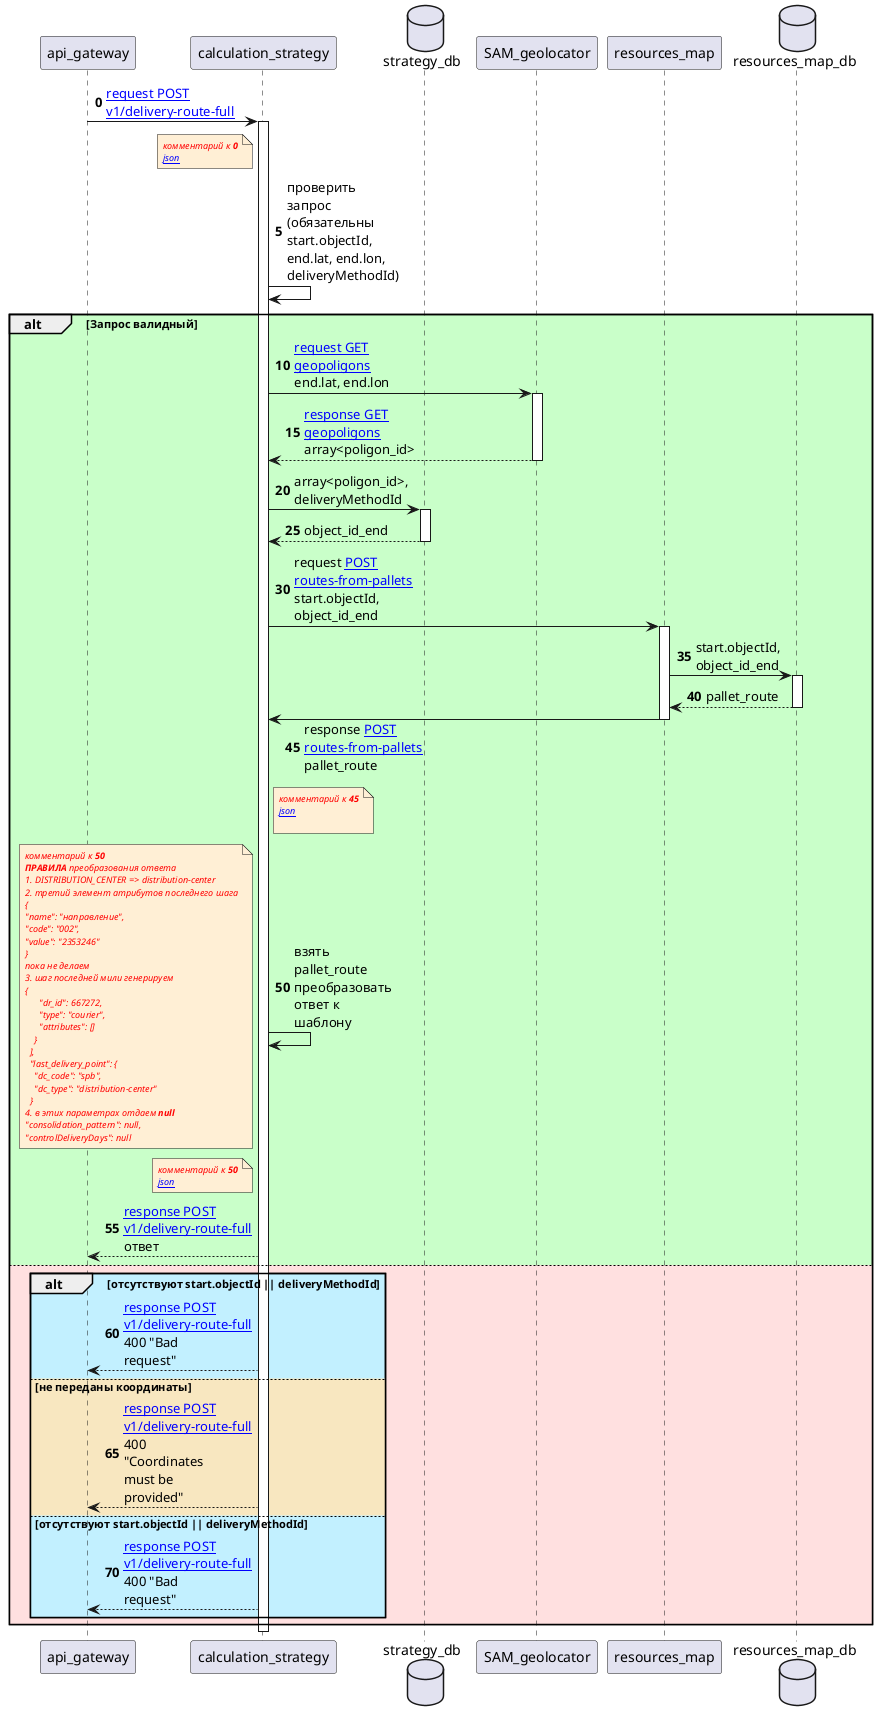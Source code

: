 

@startuml
'https://plantuml.com/sequence-diagram
<style>
 ' scope to sequenceDiagram elements
 sequenceDiagram {
   ' scope to actor elements
   note {
       FontColor Red
       FontSize 9
       FontStyle Italic
       Padding 50 100
       Margin 12
       BackgroundColor PapayaWhip
       NoteBorderColor red
       BorderThickness 50
       Width 20
   }
 }
 </style>

skinparam maxMessageSize 100
skinparam wrapWidth 300
skinparam responseMessageBelowArrow true

!$req_str_link = "/resources/delivery_route_full_request_valid.json"
!$resp_str_200_link = "/resources/delivery_route_response_200.json"
!$resp_rm_link = "/resources/route_from_pallets_response.json"

!$GREEN = "#TECHNOLOGY"
!$PINK = "#IMPLEMENTATION"
!$BLUE = "#APPLICATION"
!$PALE = "#STRATEGY"
!$BISQ = "#BUSINESS"
!$NAME = "POST v1/delivery-route-full"
!$LINK = "https://space.samokat.ru/display/ECOMOPER/P72S06+REST+API+-+POST+v1-delivery-route-full"
!$GEO_NAME = "GET geopoligons"
!$GEO_LINK = "https://space.samokat.ru/pages/viewpage.action?pageId=3937654929"
!$ROUTE_NAME = "POST routes-from-pallets"
!$ROUTE_LINK = "https://space.samokat.ru/display/ECOMOPER/P72S01-POST-routes-from-pallets"
!$START_ID = "start.objectId"
!ND_ID = "object_id_end"
!ND_GEO = "end.lat, end.lon"
!$DM = "deliveryMethodId"
autonumber 0 5
participant api_gateway as gw
participant calculation_strategy as strategy
database strategy_db as DB
participant SAM_geolocator as sam
participant resources_map as rm
database resources_map_db as rm_db

gw -> strategy: [[$LINK request $NAME]]
note left strategy
комментарий к **%autonumber%**
[[$req_str_link json]]
'{{json
'$req_str
'}}
end note
activate strategy
strategy->strategy: проверить запрос (обязательны  $START_ID, ND_GEO, $DM)
alt $GREEN Запрос валидный
strategy -> sam: [[$GEO_LINK request $GEO_NAME]]  ND_GEO
activate sam
sam --> strategy: [[$GEO_LINK response $GEO_NAME]]  array<poligon_id>
deactivate sam
strategy-> DB: array<poligon_id>,  $DM
activate DB
DB-->strategy: ND_ID
deactivate DB
strategy->rm: request [[$ROUTE_LINK $ROUTE_NAME]]  $START_ID, ND_ID
activate rm
rm->rm_db: $START_ID, ND_ID
activate rm_db
rm_db-->rm: pallet_route
deactivate rm_db
strategy<-rm: response [[$ROUTE_LINK $ROUTE_NAME]] pallet_route

'rm->strategy: response [[$ROUTE_LINK $ROUTE_NAME]]  pallet_route
deactivate rm
note right strategy
комментарий к **%autonumber%**
[[$resp_rm_link json]]
'{{json
'$resp_rm
'}}

end note
strategy->strategy: взять pallet_route  преобразовать ответ к шаблону
note left
комментарий к **%autonumber%**
**ПРАВИЛА** преобразования ответа
1. DISTRIBUTION_CENTER => distribution-center
2. третий элемент атрибутов последнего шага
{
"name": "направление",
"code": "002",
"value": "2353246"
}
пока не делаем
3. шаг последней мили генерируем
{
      "dr_id": 667272,
      "type": "courier",
      "attributes": []
    }
  ],
  "last_delivery_point": {
    "dc_code": "spb",
    "dc_type": "distribution-center"
  }
4. в этих параметрах отдаем **null**
"consolidation_pattern": null,
"controlDeliveryDays": null
end note

note left strategy
комментарий к **%autonumber%**
[[$resp_str_200_link json]]
end note
strategy --> gw: [[$LINK response $NAME]]  ответ
else $PINK
alt $BLUE отсутствуют $START_ID || $DM
strategy --> gw: [[$LINK response $NAME]]  400 "Bad request"
else $PALE не переданы координаты
strategy --> gw: [[$LINK response $NAME]]  400 "Coordinates must be provided"
else $BLUE отсутствуют $START_ID || $DM
strategy --> gw: [[$LINK response $NAME]]  400 "Bad request"
end
end
deactivate strategy
@enduml